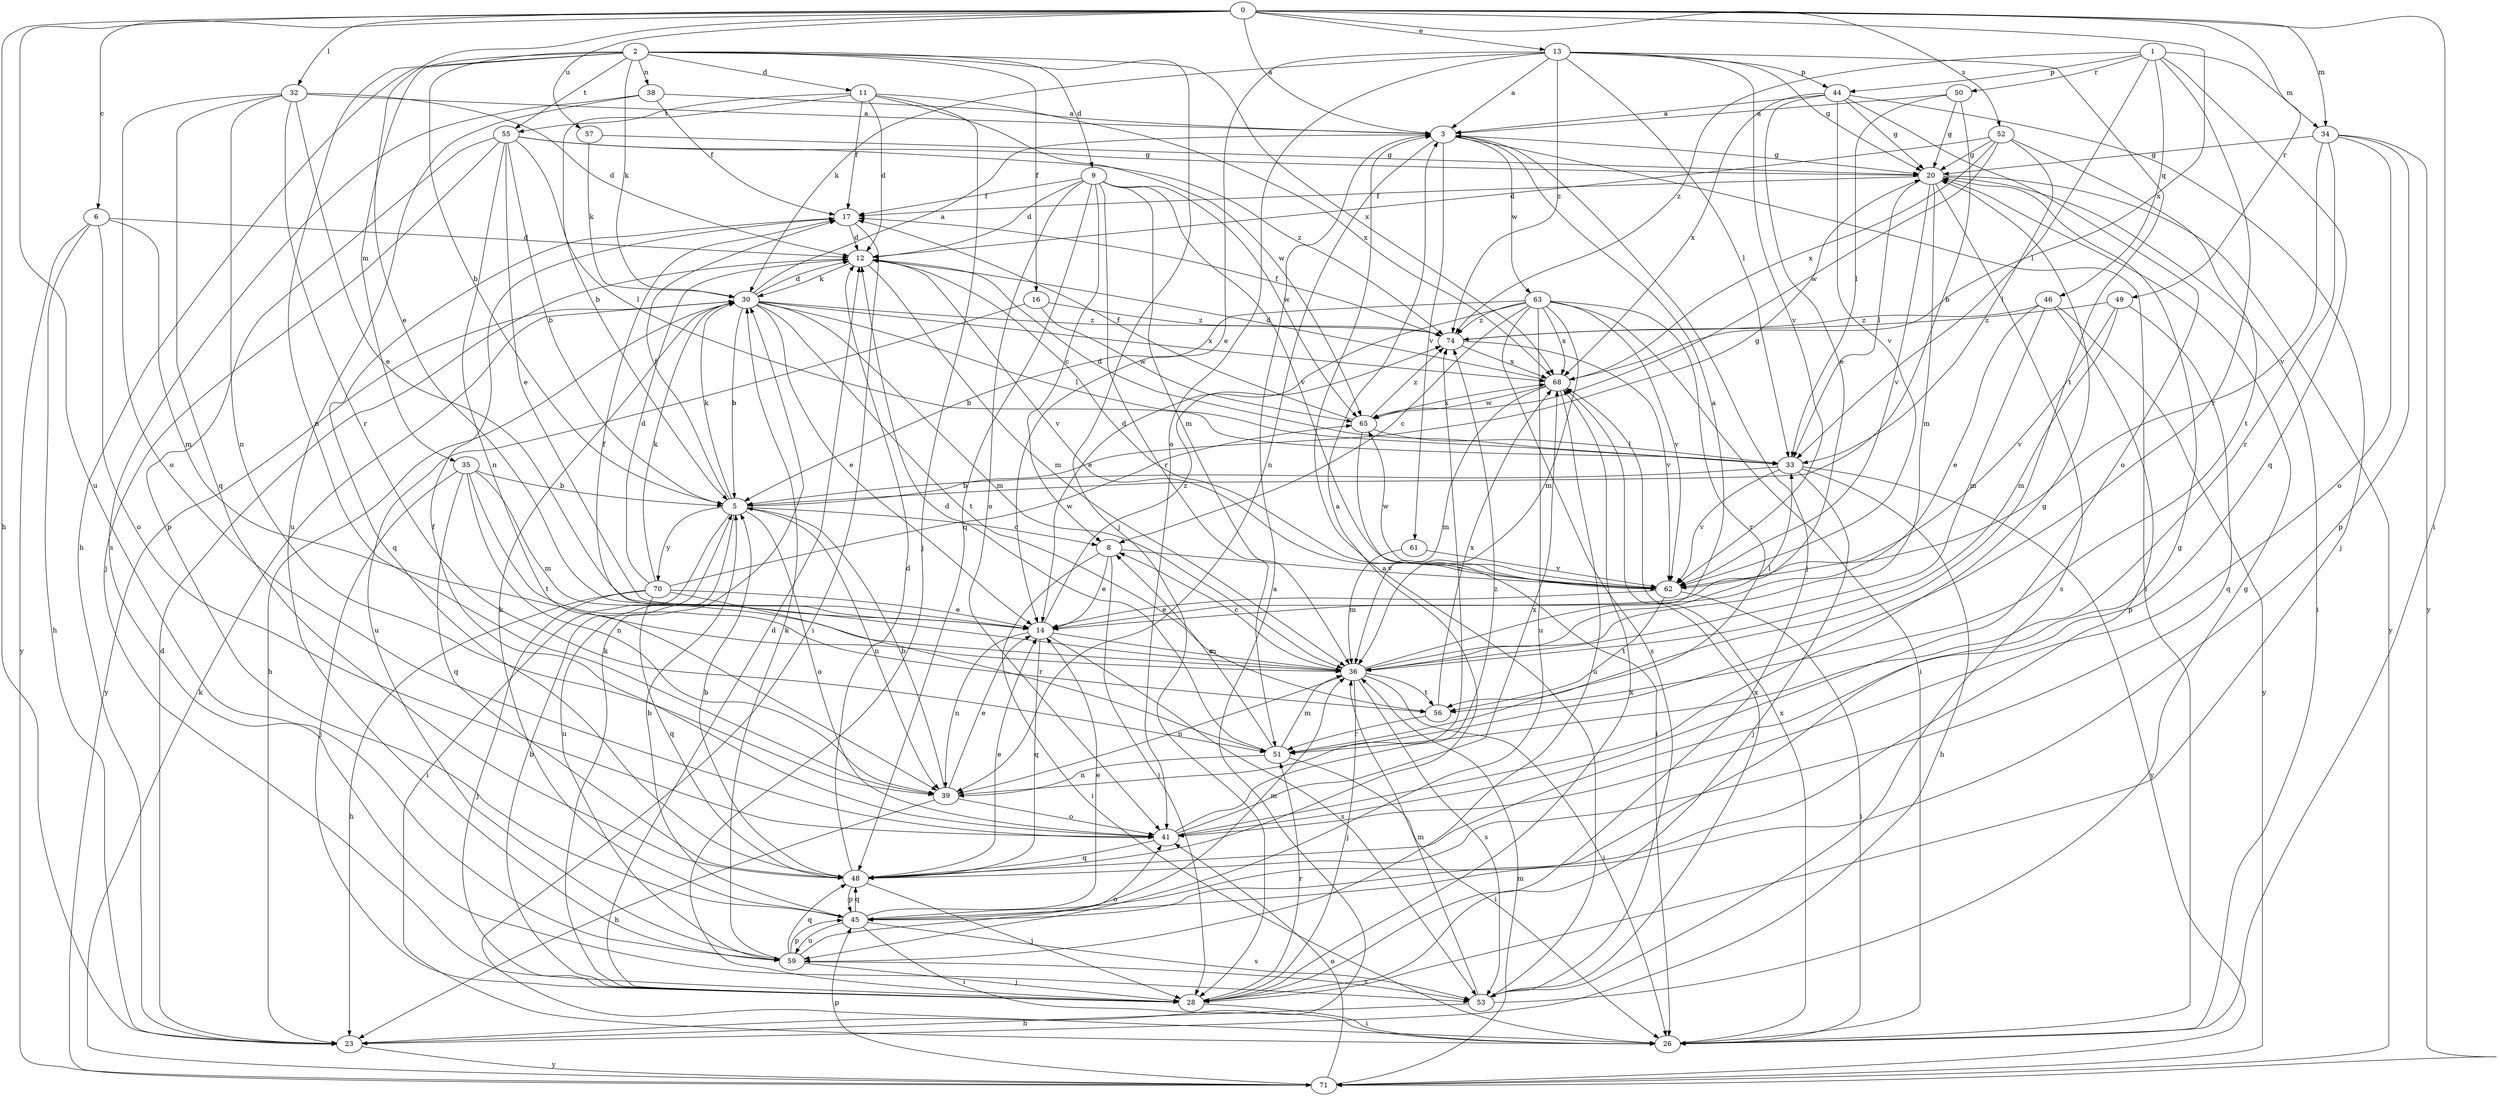 strict digraph  {
0;
1;
2;
3;
5;
6;
8;
9;
11;
12;
13;
14;
16;
17;
20;
23;
26;
28;
30;
32;
33;
34;
35;
36;
38;
39;
41;
44;
45;
46;
48;
49;
50;
51;
52;
53;
55;
56;
57;
59;
61;
62;
63;
65;
68;
70;
71;
74;
0 -> 3  [label=a];
0 -> 6  [label=c];
0 -> 13  [label=e];
0 -> 14  [label=e];
0 -> 23  [label=h];
0 -> 26  [label=i];
0 -> 32  [label=l];
0 -> 34  [label=m];
0 -> 49  [label=r];
0 -> 52  [label=s];
0 -> 57  [label=u];
0 -> 59  [label=u];
0 -> 68  [label=x];
1 -> 33  [label=l];
1 -> 34  [label=m];
1 -> 44  [label=p];
1 -> 46  [label=q];
1 -> 48  [label=q];
1 -> 50  [label=r];
1 -> 51  [label=r];
1 -> 74  [label=z];
2 -> 5  [label=b];
2 -> 9  [label=d];
2 -> 11  [label=d];
2 -> 16  [label=f];
2 -> 23  [label=h];
2 -> 28  [label=j];
2 -> 30  [label=k];
2 -> 35  [label=m];
2 -> 38  [label=n];
2 -> 39  [label=n];
2 -> 55  [label=t];
2 -> 68  [label=x];
3 -> 20  [label=g];
3 -> 26  [label=i];
3 -> 28  [label=j];
3 -> 39  [label=n];
3 -> 61  [label=v];
3 -> 63  [label=w];
5 -> 8  [label=c];
5 -> 17  [label=f];
5 -> 20  [label=g];
5 -> 26  [label=i];
5 -> 30  [label=k];
5 -> 39  [label=n];
5 -> 41  [label=o];
5 -> 59  [label=u];
5 -> 70  [label=y];
6 -> 12  [label=d];
6 -> 23  [label=h];
6 -> 36  [label=m];
6 -> 41  [label=o];
6 -> 71  [label=y];
8 -> 14  [label=e];
8 -> 26  [label=i];
8 -> 28  [label=j];
8 -> 62  [label=v];
9 -> 8  [label=c];
9 -> 12  [label=d];
9 -> 17  [label=f];
9 -> 36  [label=m];
9 -> 41  [label=o];
9 -> 48  [label=q];
9 -> 51  [label=r];
9 -> 62  [label=v];
9 -> 65  [label=w];
11 -> 5  [label=b];
11 -> 12  [label=d];
11 -> 17  [label=f];
11 -> 28  [label=j];
11 -> 55  [label=t];
11 -> 65  [label=w];
11 -> 68  [label=x];
12 -> 30  [label=k];
12 -> 36  [label=m];
12 -> 62  [label=v];
13 -> 3  [label=a];
13 -> 14  [label=e];
13 -> 20  [label=g];
13 -> 30  [label=k];
13 -> 33  [label=l];
13 -> 41  [label=o];
13 -> 44  [label=p];
13 -> 56  [label=t];
13 -> 62  [label=v];
13 -> 74  [label=z];
14 -> 36  [label=m];
14 -> 39  [label=n];
14 -> 48  [label=q];
14 -> 53  [label=s];
14 -> 74  [label=z];
16 -> 59  [label=u];
16 -> 65  [label=w];
16 -> 74  [label=z];
17 -> 12  [label=d];
17 -> 26  [label=i];
17 -> 48  [label=q];
20 -> 17  [label=f];
20 -> 26  [label=i];
20 -> 33  [label=l];
20 -> 36  [label=m];
20 -> 53  [label=s];
20 -> 62  [label=v];
20 -> 71  [label=y];
23 -> 3  [label=a];
23 -> 12  [label=d];
23 -> 71  [label=y];
26 -> 68  [label=x];
28 -> 5  [label=b];
28 -> 12  [label=d];
28 -> 26  [label=i];
28 -> 30  [label=k];
28 -> 51  [label=r];
28 -> 68  [label=x];
30 -> 3  [label=a];
30 -> 5  [label=b];
30 -> 12  [label=d];
30 -> 14  [label=e];
30 -> 23  [label=h];
30 -> 33  [label=l];
30 -> 36  [label=m];
30 -> 56  [label=t];
30 -> 68  [label=x];
30 -> 71  [label=y];
30 -> 74  [label=z];
32 -> 3  [label=a];
32 -> 12  [label=d];
32 -> 14  [label=e];
32 -> 39  [label=n];
32 -> 41  [label=o];
32 -> 48  [label=q];
32 -> 51  [label=r];
33 -> 5  [label=b];
33 -> 12  [label=d];
33 -> 23  [label=h];
33 -> 28  [label=j];
33 -> 62  [label=v];
33 -> 71  [label=y];
34 -> 20  [label=g];
34 -> 41  [label=o];
34 -> 45  [label=p];
34 -> 51  [label=r];
34 -> 62  [label=v];
34 -> 71  [label=y];
35 -> 5  [label=b];
35 -> 28  [label=j];
35 -> 36  [label=m];
35 -> 39  [label=n];
35 -> 48  [label=q];
35 -> 56  [label=t];
36 -> 3  [label=a];
36 -> 8  [label=c];
36 -> 17  [label=f];
36 -> 26  [label=i];
36 -> 28  [label=j];
36 -> 33  [label=l];
36 -> 39  [label=n];
36 -> 53  [label=s];
36 -> 56  [label=t];
38 -> 3  [label=a];
38 -> 17  [label=f];
38 -> 53  [label=s];
38 -> 59  [label=u];
39 -> 5  [label=b];
39 -> 14  [label=e];
39 -> 23  [label=h];
39 -> 41  [label=o];
39 -> 74  [label=z];
41 -> 17  [label=f];
41 -> 20  [label=g];
41 -> 48  [label=q];
41 -> 68  [label=x];
41 -> 74  [label=z];
44 -> 3  [label=a];
44 -> 14  [label=e];
44 -> 20  [label=g];
44 -> 28  [label=j];
44 -> 41  [label=o];
44 -> 62  [label=v];
44 -> 68  [label=x];
45 -> 5  [label=b];
45 -> 14  [label=e];
45 -> 20  [label=g];
45 -> 26  [label=i];
45 -> 30  [label=k];
45 -> 36  [label=m];
45 -> 48  [label=q];
45 -> 53  [label=s];
45 -> 59  [label=u];
46 -> 14  [label=e];
46 -> 36  [label=m];
46 -> 45  [label=p];
46 -> 71  [label=y];
46 -> 74  [label=z];
48 -> 3  [label=a];
48 -> 5  [label=b];
48 -> 12  [label=d];
48 -> 14  [label=e];
48 -> 28  [label=j];
48 -> 45  [label=p];
49 -> 36  [label=m];
49 -> 48  [label=q];
49 -> 62  [label=v];
49 -> 74  [label=z];
50 -> 3  [label=a];
50 -> 5  [label=b];
50 -> 20  [label=g];
50 -> 33  [label=l];
51 -> 8  [label=c];
51 -> 12  [label=d];
51 -> 26  [label=i];
51 -> 36  [label=m];
51 -> 39  [label=n];
52 -> 12  [label=d];
52 -> 20  [label=g];
52 -> 33  [label=l];
52 -> 56  [label=t];
52 -> 65  [label=w];
52 -> 68  [label=x];
53 -> 3  [label=a];
53 -> 20  [label=g];
53 -> 23  [label=h];
53 -> 36  [label=m];
53 -> 68  [label=x];
55 -> 5  [label=b];
55 -> 14  [label=e];
55 -> 20  [label=g];
55 -> 28  [label=j];
55 -> 33  [label=l];
55 -> 39  [label=n];
55 -> 45  [label=p];
55 -> 74  [label=z];
56 -> 51  [label=r];
56 -> 68  [label=x];
57 -> 20  [label=g];
57 -> 30  [label=k];
59 -> 28  [label=j];
59 -> 30  [label=k];
59 -> 41  [label=o];
59 -> 45  [label=p];
59 -> 48  [label=q];
59 -> 53  [label=s];
61 -> 36  [label=m];
61 -> 62  [label=v];
62 -> 12  [label=d];
62 -> 14  [label=e];
62 -> 26  [label=i];
62 -> 56  [label=t];
62 -> 65  [label=w];
63 -> 5  [label=b];
63 -> 8  [label=c];
63 -> 14  [label=e];
63 -> 26  [label=i];
63 -> 36  [label=m];
63 -> 51  [label=r];
63 -> 53  [label=s];
63 -> 59  [label=u];
63 -> 62  [label=v];
63 -> 68  [label=x];
63 -> 74  [label=z];
65 -> 17  [label=f];
65 -> 26  [label=i];
65 -> 33  [label=l];
65 -> 68  [label=x];
65 -> 74  [label=z];
68 -> 12  [label=d];
68 -> 36  [label=m];
68 -> 59  [label=u];
68 -> 65  [label=w];
70 -> 12  [label=d];
70 -> 14  [label=e];
70 -> 23  [label=h];
70 -> 28  [label=j];
70 -> 30  [label=k];
70 -> 48  [label=q];
70 -> 51  [label=r];
70 -> 65  [label=w];
71 -> 30  [label=k];
71 -> 36  [label=m];
71 -> 41  [label=o];
71 -> 45  [label=p];
74 -> 17  [label=f];
74 -> 62  [label=v];
74 -> 68  [label=x];
}
